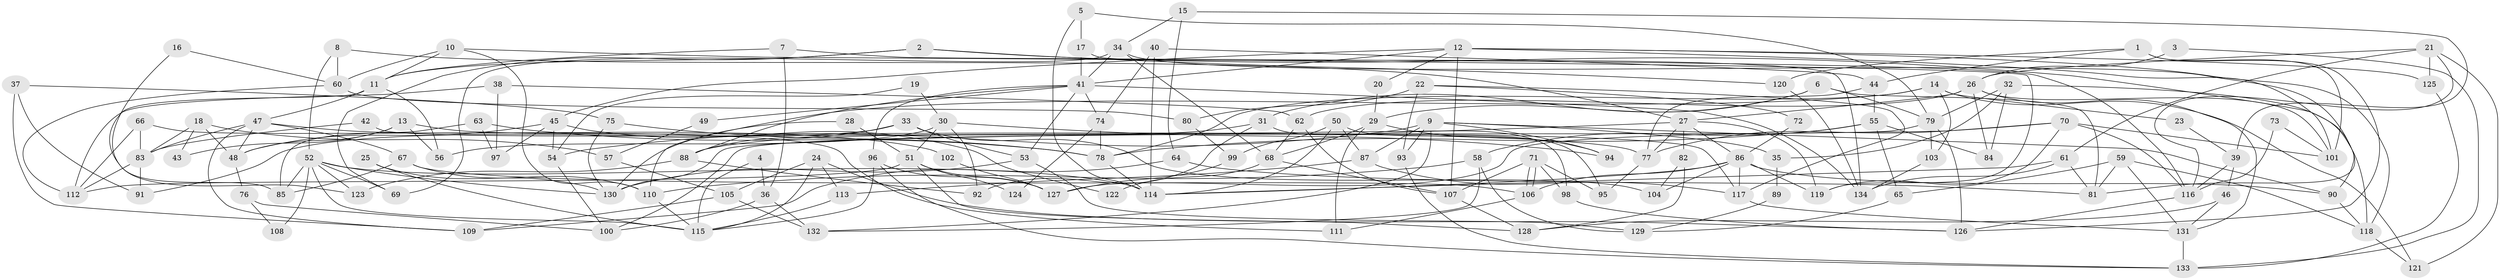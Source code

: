 // Generated by graph-tools (version 1.1) at 2025/26/03/09/25 03:26:13]
// undirected, 134 vertices, 268 edges
graph export_dot {
graph [start="1"]
  node [color=gray90,style=filled];
  1;
  2;
  3;
  4;
  5;
  6;
  7;
  8;
  9;
  10;
  11;
  12;
  13;
  14;
  15;
  16;
  17;
  18;
  19;
  20;
  21;
  22;
  23;
  24;
  25;
  26;
  27;
  28;
  29;
  30;
  31;
  32;
  33;
  34;
  35;
  36;
  37;
  38;
  39;
  40;
  41;
  42;
  43;
  44;
  45;
  46;
  47;
  48;
  49;
  50;
  51;
  52;
  53;
  54;
  55;
  56;
  57;
  58;
  59;
  60;
  61;
  62;
  63;
  64;
  65;
  66;
  67;
  68;
  69;
  70;
  71;
  72;
  73;
  74;
  75;
  76;
  77;
  78;
  79;
  80;
  81;
  82;
  83;
  84;
  85;
  86;
  87;
  88;
  89;
  90;
  91;
  92;
  93;
  94;
  95;
  96;
  97;
  98;
  99;
  100;
  101;
  102;
  103;
  104;
  105;
  106;
  107;
  108;
  109;
  110;
  111;
  112;
  113;
  114;
  115;
  116;
  117;
  118;
  119;
  120;
  121;
  122;
  123;
  124;
  125;
  126;
  127;
  128;
  129;
  130;
  131;
  132;
  133;
  134;
  1 -- 126;
  1 -- 44;
  1 -- 101;
  1 -- 120;
  2 -- 120;
  2 -- 69;
  2 -- 11;
  2 -- 90;
  3 -- 133;
  3 -- 26;
  4 -- 36;
  4 -- 115;
  5 -- 114;
  5 -- 79;
  5 -- 17;
  6 -- 31;
  6 -- 81;
  6 -- 29;
  6 -- 79;
  7 -- 11;
  7 -- 116;
  7 -- 36;
  8 -- 27;
  8 -- 52;
  8 -- 60;
  9 -- 87;
  9 -- 90;
  9 -- 35;
  9 -- 54;
  9 -- 93;
  9 -- 94;
  9 -- 132;
  10 -- 11;
  10 -- 119;
  10 -- 60;
  10 -- 110;
  11 -- 85;
  11 -- 47;
  11 -- 56;
  12 -- 41;
  12 -- 101;
  12 -- 20;
  12 -- 45;
  12 -- 107;
  12 -- 118;
  12 -- 125;
  13 -- 56;
  13 -- 77;
  13 -- 43;
  13 -- 48;
  14 -- 103;
  14 -- 110;
  14 -- 23;
  14 -- 78;
  14 -- 121;
  15 -- 39;
  15 -- 34;
  15 -- 64;
  16 -- 123;
  16 -- 60;
  17 -- 41;
  17 -- 134;
  18 -- 83;
  18 -- 48;
  18 -- 43;
  18 -- 57;
  19 -- 30;
  19 -- 54;
  20 -- 29;
  21 -- 61;
  21 -- 26;
  21 -- 116;
  21 -- 121;
  21 -- 125;
  22 -- 117;
  22 -- 93;
  22 -- 72;
  22 -- 80;
  23 -- 39;
  24 -- 115;
  24 -- 126;
  24 -- 105;
  24 -- 113;
  25 -- 130;
  25 -- 115;
  26 -- 131;
  26 -- 101;
  26 -- 27;
  26 -- 62;
  26 -- 84;
  27 -- 77;
  27 -- 82;
  27 -- 86;
  27 -- 119;
  27 -- 130;
  28 -- 51;
  28 -- 130;
  29 -- 111;
  29 -- 68;
  29 -- 94;
  30 -- 94;
  30 -- 92;
  30 -- 51;
  30 -- 56;
  31 -- 98;
  31 -- 88;
  31 -- 92;
  32 -- 84;
  32 -- 118;
  32 -- 35;
  32 -- 79;
  33 -- 91;
  33 -- 53;
  33 -- 88;
  33 -- 104;
  34 -- 68;
  34 -- 41;
  34 -- 69;
  34 -- 81;
  35 -- 89;
  36 -- 100;
  36 -- 132;
  37 -- 75;
  37 -- 109;
  37 -- 91;
  38 -- 62;
  38 -- 112;
  38 -- 97;
  39 -- 46;
  39 -- 116;
  40 -- 114;
  40 -- 74;
  40 -- 44;
  41 -- 96;
  41 -- 53;
  41 -- 49;
  41 -- 74;
  41 -- 88;
  41 -- 134;
  42 -- 83;
  42 -- 117;
  44 -- 55;
  44 -- 77;
  45 -- 48;
  45 -- 54;
  45 -- 97;
  45 -- 122;
  46 -- 131;
  46 -- 128;
  47 -- 67;
  47 -- 48;
  47 -- 83;
  47 -- 102;
  47 -- 109;
  48 -- 76;
  49 -- 57;
  50 -- 99;
  50 -- 114;
  50 -- 87;
  50 -- 95;
  51 -- 128;
  51 -- 112;
  51 -- 124;
  51 -- 127;
  52 -- 114;
  52 -- 85;
  52 -- 69;
  52 -- 108;
  52 -- 115;
  52 -- 123;
  52 -- 130;
  53 -- 130;
  53 -- 129;
  54 -- 100;
  55 -- 58;
  55 -- 78;
  55 -- 65;
  55 -- 84;
  57 -- 105;
  58 -- 110;
  58 -- 132;
  58 -- 129;
  59 -- 81;
  59 -- 118;
  59 -- 65;
  59 -- 131;
  60 -- 80;
  60 -- 112;
  61 -- 134;
  61 -- 81;
  61 -- 114;
  62 -- 68;
  62 -- 107;
  63 -- 97;
  63 -- 78;
  63 -- 85;
  64 -- 109;
  64 -- 81;
  65 -- 129;
  66 -- 112;
  66 -- 83;
  66 -- 111;
  67 -- 106;
  67 -- 110;
  67 -- 85;
  68 -- 107;
  68 -- 122;
  70 -- 77;
  70 -- 119;
  70 -- 101;
  70 -- 116;
  70 -- 127;
  71 -- 106;
  71 -- 106;
  71 -- 107;
  71 -- 95;
  71 -- 98;
  72 -- 86;
  73 -- 116;
  73 -- 101;
  74 -- 78;
  74 -- 124;
  75 -- 130;
  75 -- 78;
  76 -- 100;
  76 -- 108;
  77 -- 95;
  78 -- 114;
  79 -- 100;
  79 -- 103;
  79 -- 126;
  80 -- 99;
  82 -- 104;
  82 -- 128;
  83 -- 112;
  83 -- 91;
  86 -- 90;
  86 -- 104;
  86 -- 106;
  86 -- 114;
  86 -- 117;
  86 -- 119;
  87 -- 113;
  87 -- 117;
  88 -- 92;
  88 -- 123;
  89 -- 129;
  90 -- 118;
  93 -- 133;
  96 -- 127;
  96 -- 133;
  96 -- 115;
  98 -- 126;
  99 -- 127;
  102 -- 127;
  103 -- 134;
  105 -- 132;
  105 -- 109;
  106 -- 111;
  107 -- 128;
  110 -- 115;
  113 -- 115;
  116 -- 126;
  117 -- 131;
  118 -- 121;
  120 -- 134;
  125 -- 133;
  131 -- 133;
}
